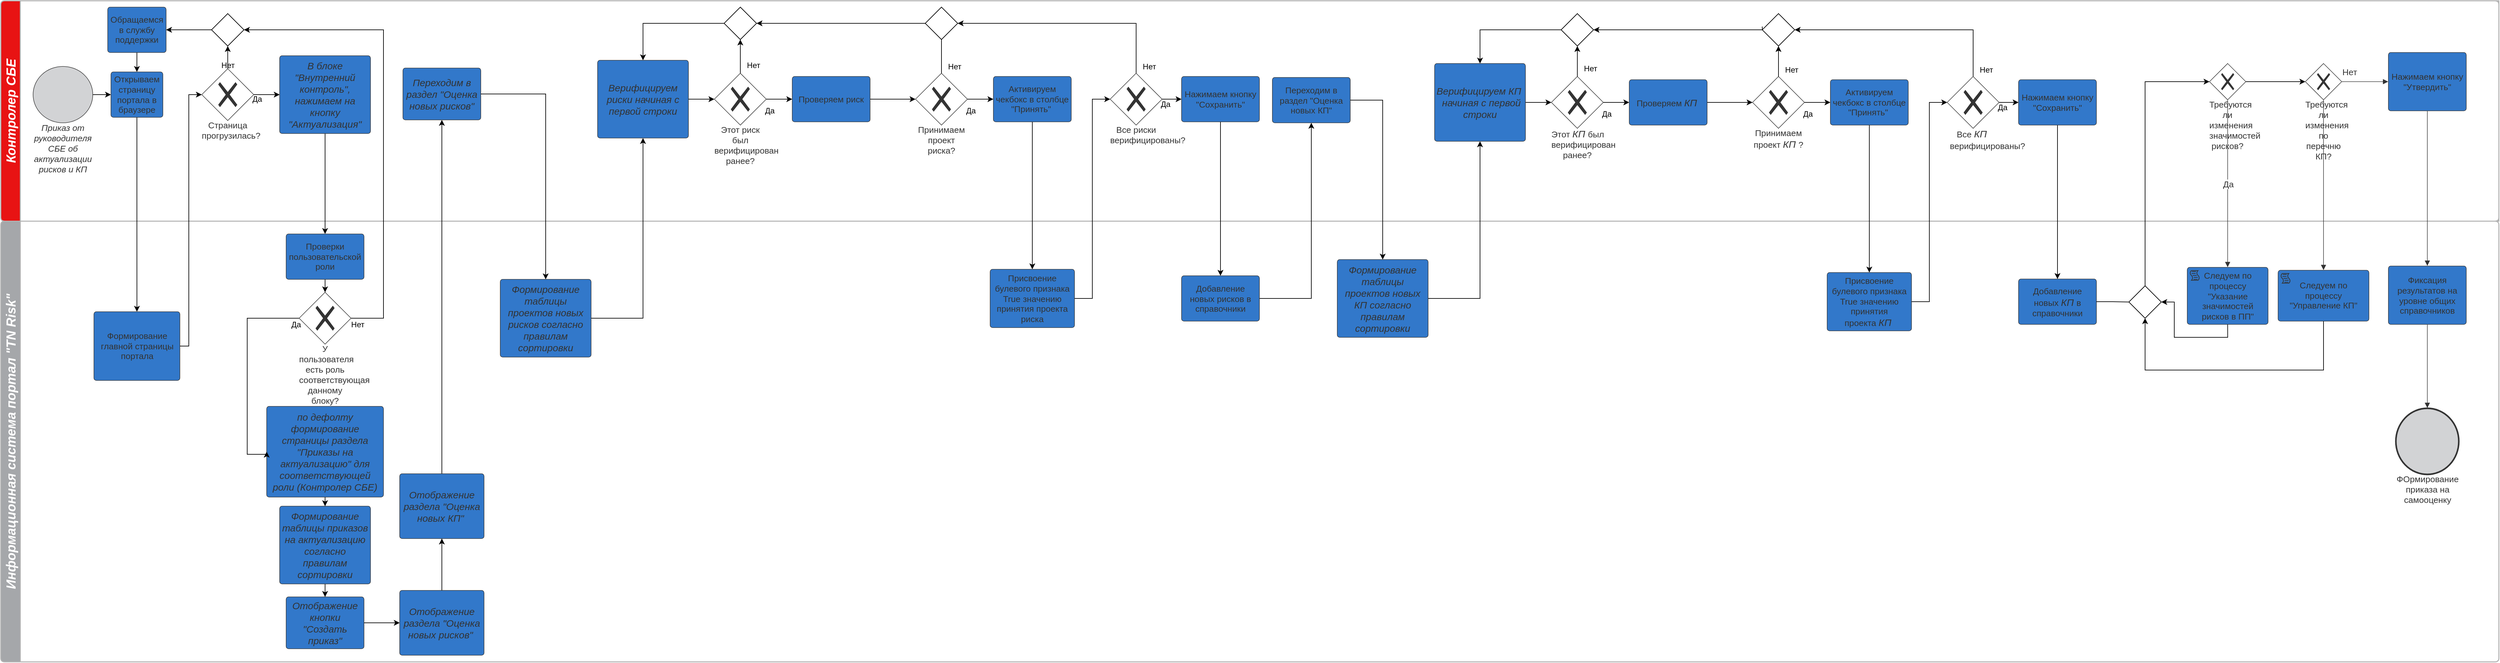 <mxfile version="17.4.6" type="github">
  <diagram name="Page-1" id="2a216829-ef6e-dabb-86c1-c78162f3ba2b">
    <mxGraphModel dx="1597" dy="848" grid="1" gridSize="10" guides="1" tooltips="1" connect="1" arrows="1" fold="1" page="1" pageScale="1" pageWidth="850" pageHeight="1100" background="none" math="0" shadow="0">
      <root>
        <mxCell id="0" />
        <mxCell id="1" parent="0" />
        <mxCell id="n-bltV9YuMnR6yL7ZxgR-3" value="Информационная система портал &quot;TN Risk&quot;" style="swimlane;startSize=30;html=1;whiteSpace=wrap;container=1;collapsible=0;childLayout=stackLayout;resizeParent=1;dropTarget=0;horizontalStack=0;spacing=0;strokeColor=#b2b2b2;strokeOpacity=100;fillOpacity=100;rounded=1;absoluteArcSize=1;arcSize=12;horizontal=0;fillColor=#a5a7aa;strokeWidth=1.5;fontSize=20;fontColor=#ffffff;fontStyle=3;" parent="1" vertex="1">
          <mxGeometry x="10" y="350" width="3850" height="680" isRotated="1" as="geometry" />
        </mxCell>
        <mxCell id="n-bltV9YuMnR6yL7ZxgR-5" value="Контролер СБЕ" style="swimlane;startSize=30;html=1;whiteSpace=wrap;container=1;collapsible=0;childLayout=stackLayout;resizeParent=1;dropTarget=0;horizontalStack=0;spacing=0;strokeColor=#b2b2b2;strokeOpacity=100;fillOpacity=100;rounded=1;absoluteArcSize=1;arcSize=12;horizontal=0;fillColor=#e81313;strokeWidth=1.5;fontSize=20;fontColor=#ffffff;fontStyle=3;" parent="1" vertex="1">
          <mxGeometry x="10" y="10" width="3850" height="340" isRotated="1" as="geometry" />
        </mxCell>
        <mxCell id="n-bltV9YuMnR6yL7ZxgR-6" value="" style="swimlane;html=1;whiteSpace=wrap;container=1;connectable=0;collapsible=0;fontStyle=0;startSize=30;dropTarget=0;rounded=0;horizontal=0;swimlaneLine=0;fillColor=none;spacing=0;strokeColor=#b2b2b2;strokeOpacity=100;fillOpacity=100;strokeWidth=1.5;fontSize=13;" parent="n-bltV9YuMnR6yL7ZxgR-5" vertex="1">
          <mxGeometry x="30" width="3820" height="340" as="geometry" />
        </mxCell>
        <mxCell id="n-bltV9YuMnR6yL7ZxgR-112" style="edgeStyle=orthogonalEdgeStyle;rounded=0;orthogonalLoop=1;jettySize=auto;html=1;exitX=1;exitY=0.5;exitDx=0;exitDy=0;entryX=0;entryY=0.5;entryDx=0;entryDy=0;startArrow=none;startFill=0;endArrow=classic;endFill=1;" parent="1" source="n-bltV9YuMnR6yL7ZxgR-11" target="n-bltV9YuMnR6yL7ZxgR-110" edge="1">
          <mxGeometry relative="1" as="geometry" />
        </mxCell>
        <mxCell id="n-bltV9YuMnR6yL7ZxgR-11" value="Приказ от руководителя СБЕ об актуализации рисков и КП" style="html=1;overflow=block;blockSpacing=1;whiteSpace=wrap;shape=mxgraph.bpmn.shape;verticalLabelPosition=bottom;verticalAlign=top;outline=standard;fontSize=13.3;fontColor=#333333;fontStyle=2;spacing=0;strokeColor=#333333;strokeOpacity=100;fillOpacity=100;rounded=1;absoluteArcSize=1;arcSize=7.5;fillColor=#d2d3d5;strokeWidth=0.8;" parent="1" vertex="1">
          <mxGeometry x="60" y="111.5" width="92" height="87" as="geometry" />
        </mxCell>
        <mxCell id="n-bltV9YuMnR6yL7ZxgR-113" style="edgeStyle=orthogonalEdgeStyle;rounded=0;orthogonalLoop=1;jettySize=auto;html=1;exitX=0.5;exitY=1;exitDx=0;exitDy=0;startArrow=none;startFill=0;endArrow=classic;endFill=1;" parent="1" source="n-bltV9YuMnR6yL7ZxgR-110" target="n-bltV9YuMnR6yL7ZxgR-111" edge="1">
          <mxGeometry relative="1" as="geometry" />
        </mxCell>
        <mxCell id="n-bltV9YuMnR6yL7ZxgR-110" value="Открываем страницу портала в браузере" style="html=1;overflow=block;blockSpacing=1;whiteSpace=wrap;fontSize=13.3;fontColor=#333333;align=center;spacing=3.8;strokeColor=#333333;strokeOpacity=100;fillOpacity=100;rounded=1;absoluteArcSize=1;arcSize=7.5;fillColor=#3278ca;strokeWidth=0.8;" parent="1" vertex="1">
          <mxGeometry x="180" y="120" width="80" height="70" as="geometry" />
        </mxCell>
        <mxCell id="n-bltV9YuMnR6yL7ZxgR-120" style="edgeStyle=orthogonalEdgeStyle;rounded=0;orthogonalLoop=1;jettySize=auto;html=1;exitX=1;exitY=0.5;exitDx=0;exitDy=0;entryX=0;entryY=0.5;entryDx=0;entryDy=0;startArrow=none;startFill=0;endArrow=classic;endFill=1;" parent="1" source="n-bltV9YuMnR6yL7ZxgR-111" target="n-bltV9YuMnR6yL7ZxgR-116" edge="1">
          <mxGeometry relative="1" as="geometry">
            <Array as="points">
              <mxPoint x="300" y="543" />
              <mxPoint x="300" y="155" />
            </Array>
          </mxGeometry>
        </mxCell>
        <mxCell id="n-bltV9YuMnR6yL7ZxgR-111" value="Формирование главной страницы портала" style="html=1;overflow=block;blockSpacing=1;whiteSpace=wrap;fontSize=13.3;fontColor=#333333;align=center;spacing=3.8;strokeColor=#333333;strokeOpacity=100;fillOpacity=100;rounded=1;absoluteArcSize=1;arcSize=7.5;fillColor=#3278ca;strokeWidth=0.8;" parent="1" vertex="1">
          <mxGeometry x="153.75" y="490" width="132.5" height="106" as="geometry" />
        </mxCell>
        <mxCell id="n-bltV9YuMnR6yL7ZxgR-140" style="edgeStyle=orthogonalEdgeStyle;rounded=0;orthogonalLoop=1;jettySize=auto;html=1;entryX=0.5;entryY=0;entryDx=0;entryDy=0;startArrow=none;startFill=0;endArrow=classic;endFill=1;" parent="1" source="n-bltV9YuMnR6yL7ZxgR-114" target="n-bltV9YuMnR6yL7ZxgR-134" edge="1">
          <mxGeometry relative="1" as="geometry" />
        </mxCell>
        <mxCell id="n-bltV9YuMnR6yL7ZxgR-114" value="&lt;span style=&quot;font-size: 15px ; font-style: italic&quot;&gt;В блоке &quot;Внутренний контроль&quot;, нажимаем на кнопку &quot;Актуализация&quot;&lt;/span&gt;" style="html=1;overflow=block;blockSpacing=1;whiteSpace=wrap;fontSize=13.3;fontColor=#333333;align=center;spacing=3.8;strokeColor=#333333;strokeOpacity=100;fillOpacity=100;rounded=1;absoluteArcSize=1;arcSize=7.5;fillColor=#3278ca;strokeWidth=0.8;" parent="1" vertex="1">
          <mxGeometry x="440" y="95" width="140" height="120" as="geometry" />
        </mxCell>
        <mxCell id="n-bltV9YuMnR6yL7ZxgR-127" style="edgeStyle=orthogonalEdgeStyle;rounded=0;orthogonalLoop=1;jettySize=auto;html=1;exitX=1;exitY=0.5;exitDx=0;exitDy=0;entryX=0;entryY=0.5;entryDx=0;entryDy=0;startArrow=none;startFill=0;endArrow=classic;endFill=1;" parent="1" source="n-bltV9YuMnR6yL7ZxgR-116" edge="1">
          <mxGeometry relative="1" as="geometry">
            <mxPoint x="440" y="155" as="targetPoint" />
          </mxGeometry>
        </mxCell>
        <mxCell id="n-bltV9YuMnR6yL7ZxgR-136" style="edgeStyle=orthogonalEdgeStyle;rounded=0;orthogonalLoop=1;jettySize=auto;html=1;entryX=0.5;entryY=1;entryDx=0;entryDy=0;entryPerimeter=0;startArrow=none;startFill=0;endArrow=classic;endFill=1;" parent="1" source="n-bltV9YuMnR6yL7ZxgR-116" target="n-bltV9YuMnR6yL7ZxgR-135" edge="1">
          <mxGeometry relative="1" as="geometry" />
        </mxCell>
        <mxCell id="n-bltV9YuMnR6yL7ZxgR-116" value="Страница прогрузилась?" style="html=1;overflow=block;blockSpacing=1;shape=mxgraph.bpmn.shape;perimeter=rhombusPerimeter;background=gateway;verticalLabelPosition=bottom;verticalAlign=top;outline=none;symbol=exclusiveGw;strokeColor=#333333;strokeOpacity=100;fillOpacity=100;rounded=1;absoluteArcSize=1;arcSize=12;fillColor=#ffffff;strokeWidth=0.8;whiteSpace=wrap;fontSize=13.3;fontColor=#333333;align=center;spacing=0;" parent="1" vertex="1">
          <mxGeometry x="320" y="115" width="80" height="80" as="geometry" />
        </mxCell>
        <mxCell id="n-bltV9YuMnR6yL7ZxgR-138" style="edgeStyle=orthogonalEdgeStyle;rounded=0;orthogonalLoop=1;jettySize=auto;html=1;entryX=0.5;entryY=0;entryDx=0;entryDy=0;startArrow=none;startFill=0;endArrow=classic;endFill=1;" parent="1" source="n-bltV9YuMnR6yL7ZxgR-121" target="n-bltV9YuMnR6yL7ZxgR-110" edge="1">
          <mxGeometry relative="1" as="geometry" />
        </mxCell>
        <mxCell id="n-bltV9YuMnR6yL7ZxgR-121" value="Обращаемся в службу поддержки" style="html=1;overflow=block;blockSpacing=1;whiteSpace=wrap;fontSize=13.3;fontColor=#333333;align=center;spacing=3.8;strokeColor=#333333;strokeOpacity=100;fillOpacity=100;rounded=1;absoluteArcSize=1;arcSize=7.5;fillColor=#3278ca;strokeWidth=0.8;" parent="1" vertex="1">
          <mxGeometry x="175" y="20" width="90" height="70" as="geometry" />
        </mxCell>
        <mxCell id="n-bltV9YuMnR6yL7ZxgR-125" value="Нет" style="text;html=1;resizable=0;autosize=1;align=center;verticalAlign=middle;points=[];fillColor=none;strokeColor=none;rounded=0;" parent="1" vertex="1">
          <mxGeometry x="340" y="100" width="40" height="20" as="geometry" />
        </mxCell>
        <mxCell id="n-bltV9YuMnR6yL7ZxgR-128" value="Да" style="text;html=1;resizable=0;autosize=1;align=center;verticalAlign=middle;points=[];fillColor=none;strokeColor=none;rounded=0;" parent="1" vertex="1">
          <mxGeometry x="390" y="152" width="30" height="20" as="geometry" />
        </mxCell>
        <mxCell id="n-bltV9YuMnR6yL7ZxgR-150" style="edgeStyle=orthogonalEdgeStyle;rounded=0;orthogonalLoop=1;jettySize=auto;html=1;startArrow=none;startFill=0;endArrow=classic;endFill=1;entryX=0.5;entryY=0;entryDx=0;entryDy=0;" parent="1" source="n-bltV9YuMnR6yL7ZxgR-131" target="n-bltV9YuMnR6yL7ZxgR-132" edge="1">
          <mxGeometry relative="1" as="geometry" />
        </mxCell>
        <mxCell id="n-bltV9YuMnR6yL7ZxgR-131" value="&lt;span style=&quot;font-size: 15px ; font-style: italic&quot;&gt;по дефолту формирование страницы раздела &quot;Приказы на актуализацию&quot; для соответствующей роли (Контролер СБЕ)&lt;/span&gt;" style="html=1;overflow=block;blockSpacing=1;whiteSpace=wrap;fontSize=13.3;fontColor=#333333;align=center;spacing=3.8;strokeColor=#333333;strokeOpacity=100;fillOpacity=100;rounded=1;absoluteArcSize=1;arcSize=7.5;fillColor=#3278ca;strokeWidth=0.8;" parent="1" vertex="1">
          <mxGeometry x="420" y="636" width="180" height="140" as="geometry" />
        </mxCell>
        <mxCell id="n-bltV9YuMnR6yL7ZxgR-152" style="edgeStyle=orthogonalEdgeStyle;rounded=0;orthogonalLoop=1;jettySize=auto;html=1;entryX=0.5;entryY=0;entryDx=0;entryDy=0;startArrow=none;startFill=0;endArrow=classic;endFill=1;" parent="1" source="n-bltV9YuMnR6yL7ZxgR-132" target="n-bltV9YuMnR6yL7ZxgR-151" edge="1">
          <mxGeometry relative="1" as="geometry" />
        </mxCell>
        <mxCell id="n-bltV9YuMnR6yL7ZxgR-132" value="&lt;span style=&quot;font-size: 15px ; font-style: italic&quot;&gt;Формирование таблицы приказов на актуализацию согласно правилам сортировки&lt;/span&gt;" style="html=1;overflow=block;blockSpacing=1;whiteSpace=wrap;fontSize=13.3;fontColor=#333333;align=center;spacing=3.8;strokeColor=#333333;strokeOpacity=100;fillOpacity=100;rounded=1;absoluteArcSize=1;arcSize=7.5;fillColor=#3278ca;strokeWidth=0.8;" parent="1" vertex="1">
          <mxGeometry x="440" y="790" width="140" height="120" as="geometry" />
        </mxCell>
        <mxCell id="n-bltV9YuMnR6yL7ZxgR-139" style="edgeStyle=orthogonalEdgeStyle;rounded=0;orthogonalLoop=1;jettySize=auto;html=1;exitX=0;exitY=0.5;exitDx=0;exitDy=0;entryX=0;entryY=0.5;entryDx=0;entryDy=0;startArrow=none;startFill=0;endArrow=classic;endFill=1;" parent="1" source="n-bltV9YuMnR6yL7ZxgR-133" target="n-bltV9YuMnR6yL7ZxgR-131" edge="1">
          <mxGeometry relative="1" as="geometry">
            <Array as="points">
              <mxPoint x="390" y="500" />
              <mxPoint x="390" y="710" />
            </Array>
          </mxGeometry>
        </mxCell>
        <mxCell id="n-bltV9YuMnR6yL7ZxgR-145" style="edgeStyle=orthogonalEdgeStyle;rounded=0;orthogonalLoop=1;jettySize=auto;html=1;entryX=1;entryY=0.5;entryDx=0;entryDy=0;entryPerimeter=0;startArrow=none;startFill=0;endArrow=classic;endFill=1;" parent="1" source="n-bltV9YuMnR6yL7ZxgR-133" target="n-bltV9YuMnR6yL7ZxgR-135" edge="1">
          <mxGeometry relative="1" as="geometry">
            <Array as="points">
              <mxPoint x="600" y="500" />
              <mxPoint x="600" y="55" />
            </Array>
          </mxGeometry>
        </mxCell>
        <mxCell id="n-bltV9YuMnR6yL7ZxgR-133" value="У пользователя есть роль соответствующая данному блоку?" style="html=1;overflow=block;blockSpacing=1;shape=mxgraph.bpmn.shape;perimeter=rhombusPerimeter;background=gateway;verticalLabelPosition=bottom;verticalAlign=top;outline=none;symbol=exclusiveGw;strokeColor=#333333;strokeOpacity=100;fillOpacity=100;rounded=1;absoluteArcSize=1;arcSize=12;fillColor=#ffffff;strokeWidth=0.8;whiteSpace=wrap;fontSize=13.3;fontColor=#333333;align=center;spacing=0;" parent="1" vertex="1">
          <mxGeometry x="470" y="460" width="80" height="80" as="geometry" />
        </mxCell>
        <mxCell id="n-bltV9YuMnR6yL7ZxgR-149" style="edgeStyle=orthogonalEdgeStyle;rounded=0;orthogonalLoop=1;jettySize=auto;html=1;startArrow=none;startFill=0;endArrow=classic;endFill=1;" parent="1" source="n-bltV9YuMnR6yL7ZxgR-134" target="n-bltV9YuMnR6yL7ZxgR-133" edge="1">
          <mxGeometry relative="1" as="geometry" />
        </mxCell>
        <mxCell id="n-bltV9YuMnR6yL7ZxgR-134" value="Проверки пользовательской роли" style="html=1;overflow=block;blockSpacing=1;whiteSpace=wrap;fontSize=13.3;fontColor=#333333;align=center;spacing=3.8;strokeColor=#333333;strokeOpacity=100;fillOpacity=100;rounded=1;absoluteArcSize=1;arcSize=7.5;fillColor=#3278ca;strokeWidth=0.8;" parent="1" vertex="1">
          <mxGeometry x="450" y="370" width="120" height="70" as="geometry" />
        </mxCell>
        <mxCell id="n-bltV9YuMnR6yL7ZxgR-137" style="edgeStyle=orthogonalEdgeStyle;rounded=0;orthogonalLoop=1;jettySize=auto;html=1;startArrow=none;startFill=0;endArrow=classic;endFill=1;" parent="1" source="n-bltV9YuMnR6yL7ZxgR-135" target="n-bltV9YuMnR6yL7ZxgR-121" edge="1">
          <mxGeometry relative="1" as="geometry" />
        </mxCell>
        <mxCell id="n-bltV9YuMnR6yL7ZxgR-135" value="" style="points=[[0.25,0.25,0],[0.5,0,0],[0.75,0.25,0],[1,0.5,0],[0.75,0.75,0],[0.5,1,0],[0.25,0.75,0],[0,0.5,0]];shape=mxgraph.bpmn.gateway2;html=1;verticalLabelPosition=bottom;labelBackgroundColor=#ffffff;verticalAlign=top;align=center;perimeter=rhombusPerimeter;outlineConnect=0;outline=none;symbol=none;" parent="1" vertex="1">
          <mxGeometry x="335" y="30" width="50" height="50" as="geometry" />
        </mxCell>
        <mxCell id="n-bltV9YuMnR6yL7ZxgR-146" value="Нет" style="text;html=1;resizable=0;autosize=1;align=center;verticalAlign=middle;points=[];fillColor=none;strokeColor=none;rounded=0;" parent="1" vertex="1">
          <mxGeometry x="540" y="500" width="40" height="20" as="geometry" />
        </mxCell>
        <mxCell id="n-bltV9YuMnR6yL7ZxgR-147" value="Да" style="text;html=1;resizable=0;autosize=1;align=center;verticalAlign=middle;points=[];fillColor=none;strokeColor=none;rounded=0;" parent="1" vertex="1">
          <mxGeometry x="450" y="500" width="30" height="20" as="geometry" />
        </mxCell>
        <mxCell id="d_JNeHHMC8i2ju2meBSZ-38" value="" style="edgeStyle=orthogonalEdgeStyle;rounded=0;orthogonalLoop=1;jettySize=auto;html=1;exitX=0.5;exitY=0;exitDx=0;exitDy=0;" edge="1" parent="1" source="d_JNeHHMC8i2ju2meBSZ-41" target="d_JNeHHMC8i2ju2meBSZ-37">
          <mxGeometry relative="1" as="geometry">
            <mxPoint x="690" y="920" as="sourcePoint" />
          </mxGeometry>
        </mxCell>
        <mxCell id="d_JNeHHMC8i2ju2meBSZ-42" value="" style="edgeStyle=orthogonalEdgeStyle;rounded=0;orthogonalLoop=1;jettySize=auto;html=1;" edge="1" parent="1" source="n-bltV9YuMnR6yL7ZxgR-151" target="d_JNeHHMC8i2ju2meBSZ-41">
          <mxGeometry relative="1" as="geometry" />
        </mxCell>
        <mxCell id="n-bltV9YuMnR6yL7ZxgR-151" value="&lt;span style=&quot;font-size: 15px ; font-style: italic&quot;&gt;Отображение кнопки &quot;Создать приказ&quot;&lt;/span&gt;" style="html=1;overflow=block;blockSpacing=1;whiteSpace=wrap;fontSize=13.3;fontColor=#333333;align=center;spacing=3.8;strokeColor=#333333;strokeOpacity=100;fillOpacity=100;rounded=1;absoluteArcSize=1;arcSize=7.5;fillColor=#3278ca;strokeWidth=0.8;" parent="1" vertex="1">
          <mxGeometry x="450" y="930" width="120" height="80" as="geometry" />
        </mxCell>
        <mxCell id="d_JNeHHMC8i2ju2meBSZ-4" value="ФОрмирование приказа на самооценку" style="html=1;overflow=block;blockSpacing=1;whiteSpace=wrap;shape=mxgraph.bpmn.shape;verticalLabelPosition=bottom;verticalAlign=top;outline=end;fontSize=13.3;fontColor=#333333;align=center;spacing=0;strokeColor=#333333;strokeOpacity=100;fillOpacity=100;rounded=1;absoluteArcSize=1;arcSize=7.5;fillColor=#d2d3d5;strokeWidth=0.8;" vertex="1" parent="1">
          <mxGeometry x="3701.5" y="639" width="97" height="102" as="geometry" />
        </mxCell>
        <UserObject label="" lucidchartObjectId="VpN-ry1f92Y4" id="d_JNeHHMC8i2ju2meBSZ-5">
          <mxCell style="html=1;jettySize=18;whiteSpace=wrap;fontSize=13;strokeColor=#333333;strokeOpacity=100;strokeWidth=0.8;rounded=1;arcSize=24;edgeStyle=orthogonalEdgeStyle;startArrow=none;endArrow=block;endFill=1;exitX=0.5;exitY=1.004;exitPerimeter=0;entryX=0.5;entryY=-0.005;entryPerimeter=0;" edge="1" parent="1" source="d_JNeHHMC8i2ju2meBSZ-6" target="d_JNeHHMC8i2ju2meBSZ-4">
            <mxGeometry width="100" height="100" relative="1" as="geometry">
              <Array as="points" />
            </mxGeometry>
          </mxCell>
        </UserObject>
        <mxCell id="d_JNeHHMC8i2ju2meBSZ-6" value="Фиксация результатов на уровне общих справочников" style="html=1;overflow=block;blockSpacing=1;whiteSpace=wrap;fontSize=13.3;fontColor=#333333;align=center;spacing=3.8;strokeColor=#333333;strokeOpacity=100;fillOpacity=100;rounded=1;absoluteArcSize=1;arcSize=7.5;fillColor=#3278ca;strokeWidth=0.8;" vertex="1" parent="1">
          <mxGeometry x="3690" y="419.5" width="120" height="90" as="geometry" />
        </mxCell>
        <mxCell id="d_JNeHHMC8i2ju2meBSZ-129" style="edgeStyle=orthogonalEdgeStyle;rounded=0;orthogonalLoop=1;jettySize=auto;html=1;entryX=0;entryY=0.5;entryDx=0;entryDy=0;endArrow=classic;endFill=1;" edge="1" parent="1" source="d_JNeHHMC8i2ju2meBSZ-10" target="d_JNeHHMC8i2ju2meBSZ-19">
          <mxGeometry relative="1" as="geometry" />
        </mxCell>
        <mxCell id="d_JNeHHMC8i2ju2meBSZ-10" value="Требуются ли изменения значимостей рисков?" style="html=1;overflow=block;blockSpacing=1;shape=mxgraph.bpmn.shape;perimeter=rhombusPerimeter;background=gateway;verticalLabelPosition=bottom;verticalAlign=top;outline=none;symbol=exclusiveGw;strokeColor=#333333;strokeOpacity=100;fillOpacity=100;rounded=1;absoluteArcSize=1;arcSize=12;fillColor=#ffffff;strokeWidth=0.8;whiteSpace=wrap;fontSize=13.3;fontColor=#333333;align=center;spacing=0;" vertex="1" parent="1">
          <mxGeometry x="3414.25" y="107" width="56" height="56" as="geometry" />
        </mxCell>
        <mxCell id="d_JNeHHMC8i2ju2meBSZ-19" value="Требуются ли изменения по перечню КП?" style="html=1;overflow=block;blockSpacing=1;shape=mxgraph.bpmn.shape;perimeter=rhombusPerimeter;background=gateway;verticalLabelPosition=bottom;verticalAlign=top;outline=none;symbol=exclusiveGw;strokeColor=#333333;strokeOpacity=100;fillOpacity=100;rounded=1;absoluteArcSize=1;arcSize=12;fillColor=#ffffff;strokeWidth=0.8;whiteSpace=wrap;fontSize=13.3;fontColor=#333333;align=center;spacing=0;" vertex="1" parent="1">
          <mxGeometry x="3562" y="107" width="56" height="56" as="geometry" />
        </mxCell>
        <UserObject label="" lucidchartObjectId="RUQ-fNgdq4fs" id="d_JNeHHMC8i2ju2meBSZ-21">
          <mxCell style="html=1;jettySize=18;whiteSpace=wrap;fontSize=13;strokeColor=#333333;strokeOpacity=100;strokeWidth=0.8;rounded=1;arcSize=24;edgeStyle=orthogonalEdgeStyle;startArrow=none;endArrow=block;endFill=1;exitX=1.009;exitY=0.5;exitPerimeter=0;entryX=-0.003;entryY=0.5;entryPerimeter=0;" edge="1" parent="1" source="d_JNeHHMC8i2ju2meBSZ-19" target="d_JNeHHMC8i2ju2meBSZ-30">
            <mxGeometry width="100" height="100" relative="1" as="geometry">
              <Array as="points" />
            </mxGeometry>
          </mxCell>
        </UserObject>
        <mxCell id="d_JNeHHMC8i2ju2meBSZ-22" value="Нет" style="text;html=1;resizable=0;labelBackgroundColor=default;align=center;verticalAlign=middle;fontColor=#333333;fontSize=13.3;" vertex="1" parent="d_JNeHHMC8i2ju2meBSZ-21">
          <mxGeometry x="-0.829" relative="1" as="geometry">
            <mxPoint x="5" y="-15" as="offset" />
          </mxGeometry>
        </mxCell>
        <mxCell id="d_JNeHHMC8i2ju2meBSZ-127" style="edgeStyle=orthogonalEdgeStyle;rounded=0;orthogonalLoop=1;jettySize=auto;html=1;entryX=1;entryY=0.5;entryDx=0;entryDy=0;entryPerimeter=0;endArrow=classic;endFill=1;exitX=0.5;exitY=1;exitDx=0;exitDy=0;" edge="1" parent="1" source="d_JNeHHMC8i2ju2meBSZ-23" target="d_JNeHHMC8i2ju2meBSZ-125">
          <mxGeometry relative="1" as="geometry" />
        </mxCell>
        <mxCell id="d_JNeHHMC8i2ju2meBSZ-23" value="Следуем по процессу &quot;Указание значимостей рисков в ПП&quot;" style="html=1;overflow=block;blockSpacing=1;whiteSpace=wrap;fontSize=13.3;fontColor=#333333;align=center;spacing=3.8;strokeColor=#333333;strokeOpacity=100;fillOpacity=100;rounded=1;absoluteArcSize=1;arcSize=7.5;fillColor=#3278ca;strokeWidth=0.8;" vertex="1" parent="1">
          <mxGeometry x="3380" y="421.5" width="124.5" height="88" as="geometry" />
        </mxCell>
        <mxCell id="d_JNeHHMC8i2ju2meBSZ-24" value="" style="shape=mxgraph.bpmn.script_task;fillColor=#3278ca;strokeColor=#333333;part=1;" vertex="1" parent="d_JNeHHMC8i2ju2meBSZ-23">
          <mxGeometry width="15" height="15" relative="1" as="geometry">
            <mxPoint x="4" y="5" as="offset" />
          </mxGeometry>
        </mxCell>
        <UserObject label="" lucidchartObjectId="EWQ-QTR1tk2T" id="d_JNeHHMC8i2ju2meBSZ-25">
          <mxCell style="html=1;jettySize=18;whiteSpace=wrap;fontSize=13;strokeColor=#333333;strokeOpacity=100;strokeWidth=0.8;rounded=1;arcSize=24;edgeStyle=orthogonalEdgeStyle;startArrow=none;endArrow=block;endFill=1;exitX=0.5;exitY=1.009;exitPerimeter=0;entryX=0.5;entryY=-0.003;entryPerimeter=0;" edge="1" parent="1" source="d_JNeHHMC8i2ju2meBSZ-10" target="d_JNeHHMC8i2ju2meBSZ-23">
            <mxGeometry width="100" height="100" relative="1" as="geometry">
              <Array as="points" />
            </mxGeometry>
          </mxCell>
        </UserObject>
        <mxCell id="d_JNeHHMC8i2ju2meBSZ-26" value="Да" style="text;html=1;resizable=0;labelBackgroundColor=default;align=center;verticalAlign=middle;fontColor=#333333;fontSize=13.3;" vertex="1" parent="d_JNeHHMC8i2ju2meBSZ-25">
          <mxGeometry relative="1" as="geometry" />
        </mxCell>
        <mxCell id="d_JNeHHMC8i2ju2meBSZ-128" style="edgeStyle=orthogonalEdgeStyle;rounded=0;orthogonalLoop=1;jettySize=auto;html=1;entryX=0.5;entryY=1;entryDx=0;entryDy=0;entryPerimeter=0;endArrow=classic;endFill=1;" edge="1" parent="1" source="d_JNeHHMC8i2ju2meBSZ-27" target="d_JNeHHMC8i2ju2meBSZ-125">
          <mxGeometry relative="1" as="geometry">
            <Array as="points">
              <mxPoint x="3590" y="580" />
              <mxPoint x="3315" y="580" />
            </Array>
          </mxGeometry>
        </mxCell>
        <mxCell id="d_JNeHHMC8i2ju2meBSZ-27" value="Следуем по процессу &quot;Управление КП&quot;" style="html=1;overflow=block;blockSpacing=1;whiteSpace=wrap;fontSize=13.3;fontColor=#333333;align=center;spacing=3.8;strokeColor=#333333;strokeOpacity=100;fillOpacity=100;rounded=1;absoluteArcSize=1;arcSize=7.5;fillColor=#3278ca;strokeWidth=0.8;" vertex="1" parent="1">
          <mxGeometry x="3520" y="426" width="140" height="78.5" as="geometry" />
        </mxCell>
        <mxCell id="d_JNeHHMC8i2ju2meBSZ-28" value="" style="shape=mxgraph.bpmn.script_task;fillColor=#3278ca;strokeColor=#333333;part=1;" vertex="1" parent="d_JNeHHMC8i2ju2meBSZ-27">
          <mxGeometry width="15" height="15" relative="1" as="geometry">
            <mxPoint x="4" y="5" as="offset" />
          </mxGeometry>
        </mxCell>
        <UserObject label="" lucidchartObjectId="_YQ-yQc2IjiQ" id="d_JNeHHMC8i2ju2meBSZ-29">
          <mxCell style="html=1;jettySize=18;whiteSpace=wrap;fontSize=13;strokeColor=#333333;strokeOpacity=100;strokeWidth=0.8;rounded=1;arcSize=24;edgeStyle=orthogonalEdgeStyle;startArrow=none;endArrow=block;endFill=1;exitX=0.5;exitY=1.009;exitPerimeter=0;entryX=0.5;entryY=-0.003;entryPerimeter=0;" edge="1" parent="1" source="d_JNeHHMC8i2ju2meBSZ-19" target="d_JNeHHMC8i2ju2meBSZ-27">
            <mxGeometry width="100" height="100" relative="1" as="geometry">
              <Array as="points" />
            </mxGeometry>
          </mxCell>
        </UserObject>
        <mxCell id="d_JNeHHMC8i2ju2meBSZ-30" value="Нажимаем кнопку &quot;Утвердить&quot;" style="html=1;overflow=block;blockSpacing=1;whiteSpace=wrap;fontSize=13.3;fontColor=#333333;align=center;spacing=3.8;strokeColor=#333333;strokeOpacity=100;fillOpacity=100;rounded=1;absoluteArcSize=1;arcSize=7.5;fillColor=#3278ca;strokeWidth=0.8;" vertex="1" parent="1">
          <mxGeometry x="3690" y="90" width="120" height="90" as="geometry" />
        </mxCell>
        <UserObject label="" lucidchartObjectId="w1Q-K-Rl7Z_y" id="d_JNeHHMC8i2ju2meBSZ-31">
          <mxCell style="html=1;jettySize=18;whiteSpace=wrap;fontSize=13;strokeColor=#333333;strokeOpacity=100;strokeWidth=0.8;rounded=1;arcSize=24;edgeStyle=orthogonalEdgeStyle;startArrow=none;endArrow=block;endFill=1;exitX=0.5;exitY=1.004;exitPerimeter=0;entryX=0.5;entryY=-0.004;entryPerimeter=0;" edge="1" parent="1" source="d_JNeHHMC8i2ju2meBSZ-30" target="d_JNeHHMC8i2ju2meBSZ-6">
            <mxGeometry width="100" height="100" relative="1" as="geometry">
              <Array as="points" />
            </mxGeometry>
          </mxCell>
        </UserObject>
        <mxCell id="d_JNeHHMC8i2ju2meBSZ-40" value="" style="edgeStyle=orthogonalEdgeStyle;rounded=0;orthogonalLoop=1;jettySize=auto;html=1;entryX=0.5;entryY=0;entryDx=0;entryDy=0;" edge="1" parent="1" source="d_JNeHHMC8i2ju2meBSZ-37" target="d_JNeHHMC8i2ju2meBSZ-47">
          <mxGeometry relative="1" as="geometry">
            <mxPoint x="790" y="155" as="targetPoint" />
          </mxGeometry>
        </mxCell>
        <mxCell id="d_JNeHHMC8i2ju2meBSZ-37" value="&lt;span style=&quot;font-size: 15px ; font-style: italic&quot;&gt;Переходим в раздел &quot;Оценка новых рисков&quot;&lt;/span&gt;" style="html=1;overflow=block;blockSpacing=1;whiteSpace=wrap;fontSize=13.3;fontColor=#333333;align=center;spacing=3.8;strokeColor=#333333;strokeOpacity=100;fillOpacity=100;rounded=1;absoluteArcSize=1;arcSize=7.5;fillColor=#3278ca;strokeWidth=0.8;" vertex="1" parent="1">
          <mxGeometry x="630" y="114" width="120" height="80" as="geometry" />
        </mxCell>
        <mxCell id="d_JNeHHMC8i2ju2meBSZ-46" value="" style="edgeStyle=orthogonalEdgeStyle;rounded=0;orthogonalLoop=1;jettySize=auto;html=1;" edge="1" parent="1" source="d_JNeHHMC8i2ju2meBSZ-41" target="d_JNeHHMC8i2ju2meBSZ-45">
          <mxGeometry relative="1" as="geometry" />
        </mxCell>
        <mxCell id="d_JNeHHMC8i2ju2meBSZ-41" value="&lt;span style=&quot;font-size: 15px ; font-style: italic&quot;&gt;Отображение раздела &quot;Оценка новых рисков&quot;&amp;nbsp;&lt;/span&gt;" style="html=1;overflow=block;blockSpacing=1;whiteSpace=wrap;fontSize=13.3;fontColor=#333333;align=center;spacing=3.8;strokeColor=#333333;strokeOpacity=100;fillOpacity=100;rounded=1;absoluteArcSize=1;arcSize=7.5;fillColor=#3278ca;strokeWidth=0.8;" vertex="1" parent="1">
          <mxGeometry x="625" y="920" width="130" height="100" as="geometry" />
        </mxCell>
        <mxCell id="d_JNeHHMC8i2ju2meBSZ-45" value="&lt;span style=&quot;font-size: 15px ; font-style: italic&quot;&gt;Отображение раздела &quot;Оценка новых КП&quot;&amp;nbsp;&lt;/span&gt;" style="html=1;overflow=block;blockSpacing=1;whiteSpace=wrap;fontSize=13.3;fontColor=#333333;align=center;spacing=3.8;strokeColor=#333333;strokeOpacity=100;fillOpacity=100;rounded=1;absoluteArcSize=1;arcSize=7.5;fillColor=#3278ca;strokeWidth=0.8;" vertex="1" parent="1">
          <mxGeometry x="625" y="740" width="130" height="100" as="geometry" />
        </mxCell>
        <mxCell id="d_JNeHHMC8i2ju2meBSZ-49" value="" style="edgeStyle=orthogonalEdgeStyle;rounded=0;orthogonalLoop=1;jettySize=auto;html=1;" edge="1" parent="1" source="d_JNeHHMC8i2ju2meBSZ-47" target="d_JNeHHMC8i2ju2meBSZ-48">
          <mxGeometry relative="1" as="geometry" />
        </mxCell>
        <mxCell id="d_JNeHHMC8i2ju2meBSZ-47" value="&lt;span style=&quot;font-size: 15px ; font-style: italic&quot;&gt;Формирование таблицы проектов новых рисков согласно правилам сортировки&lt;/span&gt;" style="html=1;overflow=block;blockSpacing=1;whiteSpace=wrap;fontSize=13.3;fontColor=#333333;align=center;spacing=3.8;strokeColor=#333333;strokeOpacity=100;fillOpacity=100;rounded=1;absoluteArcSize=1;arcSize=7.5;fillColor=#3278ca;strokeWidth=0.8;" vertex="1" parent="1">
          <mxGeometry x="780" y="440" width="140" height="120" as="geometry" />
        </mxCell>
        <mxCell id="d_JNeHHMC8i2ju2meBSZ-53" value="" style="edgeStyle=orthogonalEdgeStyle;rounded=0;orthogonalLoop=1;jettySize=auto;html=1;entryX=0;entryY=0.5;entryDx=0;entryDy=0;" edge="1" parent="1" source="d_JNeHHMC8i2ju2meBSZ-48" target="d_JNeHHMC8i2ju2meBSZ-54">
          <mxGeometry relative="1" as="geometry">
            <mxPoint x="1180" y="162" as="targetPoint" />
          </mxGeometry>
        </mxCell>
        <mxCell id="d_JNeHHMC8i2ju2meBSZ-48" value="&lt;span style=&quot;font-size: 15px ; font-style: italic&quot;&gt;Верифицируем риски начиная с первой строки&lt;/span&gt;" style="html=1;overflow=block;blockSpacing=1;whiteSpace=wrap;fontSize=13.3;fontColor=#333333;align=center;spacing=3.8;strokeColor=#333333;strokeOpacity=100;fillOpacity=100;rounded=1;absoluteArcSize=1;arcSize=7.5;fillColor=#3278ca;strokeWidth=0.8;" vertex="1" parent="1">
          <mxGeometry x="930" y="102" width="140" height="120" as="geometry" />
        </mxCell>
        <mxCell id="d_JNeHHMC8i2ju2meBSZ-57" style="edgeStyle=orthogonalEdgeStyle;rounded=0;orthogonalLoop=1;jettySize=auto;html=1;entryX=0.5;entryY=0;entryDx=0;entryDy=0;startArrow=none;exitX=0;exitY=0.5;exitDx=0;exitDy=0;exitPerimeter=0;" edge="1" parent="1" source="d_JNeHHMC8i2ju2meBSZ-70" target="d_JNeHHMC8i2ju2meBSZ-48">
          <mxGeometry relative="1" as="geometry">
            <Array as="points">
              <mxPoint x="1000" y="45" />
            </Array>
          </mxGeometry>
        </mxCell>
        <mxCell id="d_JNeHHMC8i2ju2meBSZ-62" style="edgeStyle=orthogonalEdgeStyle;rounded=0;orthogonalLoop=1;jettySize=auto;html=1;entryX=0;entryY=0.5;entryDx=0;entryDy=0;" edge="1" parent="1" source="d_JNeHHMC8i2ju2meBSZ-54" target="d_JNeHHMC8i2ju2meBSZ-61">
          <mxGeometry relative="1" as="geometry" />
        </mxCell>
        <mxCell id="d_JNeHHMC8i2ju2meBSZ-54" value="Этот риск был верифицирован ранее?" style="html=1;overflow=block;blockSpacing=1;shape=mxgraph.bpmn.shape;perimeter=rhombusPerimeter;background=gateway;verticalLabelPosition=bottom;verticalAlign=top;outline=none;symbol=exclusiveGw;strokeColor=#333333;strokeOpacity=100;fillOpacity=100;rounded=1;absoluteArcSize=1;arcSize=12;fillColor=#ffffff;strokeWidth=0.8;whiteSpace=wrap;fontSize=13.3;fontColor=#333333;align=center;spacing=0;" vertex="1" parent="1">
          <mxGeometry x="1110" y="122" width="80" height="80" as="geometry" />
        </mxCell>
        <mxCell id="d_JNeHHMC8i2ju2meBSZ-77" style="edgeStyle=orthogonalEdgeStyle;rounded=0;orthogonalLoop=1;jettySize=auto;html=1;entryX=0.5;entryY=0;entryDx=0;entryDy=0;endArrow=classic;endFill=1;" edge="1" parent="1" source="d_JNeHHMC8i2ju2meBSZ-55" target="d_JNeHHMC8i2ju2meBSZ-80">
          <mxGeometry relative="1" as="geometry" />
        </mxCell>
        <mxCell id="d_JNeHHMC8i2ju2meBSZ-55" value="Активируем чекбокс в столбце &quot;Принять&quot;&amp;nbsp;" style="html=1;overflow=block;blockSpacing=1;whiteSpace=wrap;fontSize=13.3;fontColor=#333333;align=center;spacing=3.8;strokeColor=#333333;strokeOpacity=100;fillOpacity=100;rounded=1;absoluteArcSize=1;arcSize=7.5;fillColor=#3278ca;strokeWidth=0.8;" vertex="1" parent="1">
          <mxGeometry x="1540" y="127" width="120" height="70" as="geometry" />
        </mxCell>
        <mxCell id="d_JNeHHMC8i2ju2meBSZ-58" value="Нет" style="text;html=1;resizable=0;autosize=1;align=center;verticalAlign=middle;points=[];fillColor=none;strokeColor=none;rounded=0;" vertex="1" parent="1">
          <mxGeometry x="1150" y="100" width="40" height="20" as="geometry" />
        </mxCell>
        <mxCell id="d_JNeHHMC8i2ju2meBSZ-65" style="edgeStyle=orthogonalEdgeStyle;rounded=0;orthogonalLoop=1;jettySize=auto;html=1;entryX=0;entryY=0.5;entryDx=0;entryDy=0;" edge="1" parent="1" source="d_JNeHHMC8i2ju2meBSZ-59" target="d_JNeHHMC8i2ju2meBSZ-55">
          <mxGeometry relative="1" as="geometry" />
        </mxCell>
        <mxCell id="d_JNeHHMC8i2ju2meBSZ-68" value="" style="edgeStyle=orthogonalEdgeStyle;rounded=0;orthogonalLoop=1;jettySize=auto;html=1;entryX=1;entryY=0.5;entryDx=0;entryDy=0;entryPerimeter=0;startArrow=none;" edge="1" parent="1" source="d_JNeHHMC8i2ju2meBSZ-74" target="d_JNeHHMC8i2ju2meBSZ-70">
          <mxGeometry relative="1" as="geometry">
            <mxPoint x="1460" y="42" as="targetPoint" />
            <Array as="points" />
          </mxGeometry>
        </mxCell>
        <mxCell id="d_JNeHHMC8i2ju2meBSZ-59" value="Принимаем проект риска?" style="html=1;overflow=block;blockSpacing=1;shape=mxgraph.bpmn.shape;perimeter=rhombusPerimeter;background=gateway;verticalLabelPosition=bottom;verticalAlign=top;outline=none;symbol=exclusiveGw;strokeColor=#333333;strokeOpacity=100;fillOpacity=100;rounded=1;absoluteArcSize=1;arcSize=12;fillColor=#ffffff;strokeWidth=0.8;whiteSpace=wrap;fontSize=13.3;fontColor=#333333;align=center;spacing=0;" vertex="1" parent="1">
          <mxGeometry x="1420" y="122" width="80" height="80" as="geometry" />
        </mxCell>
        <mxCell id="d_JNeHHMC8i2ju2meBSZ-64" style="edgeStyle=orthogonalEdgeStyle;rounded=0;orthogonalLoop=1;jettySize=auto;html=1;entryX=0;entryY=0.5;entryDx=0;entryDy=0;" edge="1" parent="1" source="d_JNeHHMC8i2ju2meBSZ-61" target="d_JNeHHMC8i2ju2meBSZ-59">
          <mxGeometry relative="1" as="geometry" />
        </mxCell>
        <mxCell id="d_JNeHHMC8i2ju2meBSZ-61" value="Проверяем риск" style="html=1;overflow=block;blockSpacing=1;whiteSpace=wrap;fontSize=13.3;fontColor=#333333;align=center;spacing=3.8;strokeColor=#333333;strokeOpacity=100;fillOpacity=100;rounded=1;absoluteArcSize=1;arcSize=7.5;fillColor=#3278ca;strokeWidth=0.8;" vertex="1" parent="1">
          <mxGeometry x="1230" y="127" width="120" height="70" as="geometry" />
        </mxCell>
        <mxCell id="d_JNeHHMC8i2ju2meBSZ-63" value="Да" style="text;html=1;resizable=0;autosize=1;align=center;verticalAlign=middle;points=[];fillColor=none;strokeColor=none;rounded=0;" vertex="1" parent="1">
          <mxGeometry x="1180" y="170" width="30" height="20" as="geometry" />
        </mxCell>
        <mxCell id="d_JNeHHMC8i2ju2meBSZ-66" value="Да" style="text;html=1;resizable=0;autosize=1;align=center;verticalAlign=middle;points=[];fillColor=none;strokeColor=none;rounded=0;" vertex="1" parent="1">
          <mxGeometry x="1490" y="170" width="30" height="20" as="geometry" />
        </mxCell>
        <mxCell id="d_JNeHHMC8i2ju2meBSZ-70" value="" style="points=[[0.25,0.25,0],[0.5,0,0],[0.75,0.25,0],[1,0.5,0],[0.75,0.75,0],[0.5,1,0],[0.25,0.75,0],[0,0.5,0]];shape=mxgraph.bpmn.gateway2;html=1;verticalLabelPosition=bottom;labelBackgroundColor=#ffffff;verticalAlign=top;align=center;perimeter=rhombusPerimeter;outlineConnect=0;outline=none;symbol=none;" vertex="1" parent="1">
          <mxGeometry x="1125" y="20" width="50" height="50" as="geometry" />
        </mxCell>
        <mxCell id="d_JNeHHMC8i2ju2meBSZ-71" value="" style="edgeStyle=orthogonalEdgeStyle;rounded=0;orthogonalLoop=1;jettySize=auto;html=1;endArrow=classic;entryX=0.5;entryY=1;entryDx=0;entryDy=0;entryPerimeter=0;exitX=0.5;exitY=0;exitDx=0;exitDy=0;endFill=1;" edge="1" parent="1" source="d_JNeHHMC8i2ju2meBSZ-54" target="d_JNeHHMC8i2ju2meBSZ-70">
          <mxGeometry relative="1" as="geometry">
            <mxPoint x="1150" y="122" as="sourcePoint" />
            <mxPoint x="1140" y="70" as="targetPoint" />
            <Array as="points">
              <mxPoint x="1150" y="100" />
              <mxPoint x="1150" y="100" />
            </Array>
          </mxGeometry>
        </mxCell>
        <mxCell id="d_JNeHHMC8i2ju2meBSZ-73" value="Нет" style="text;html=1;resizable=0;autosize=1;align=center;verticalAlign=middle;points=[];fillColor=none;strokeColor=none;rounded=0;" vertex="1" parent="1">
          <mxGeometry x="1460" y="102" width="40" height="20" as="geometry" />
        </mxCell>
        <mxCell id="d_JNeHHMC8i2ju2meBSZ-74" value="" style="points=[[0.25,0.25,0],[0.5,0,0],[0.75,0.25,0],[1,0.5,0],[0.75,0.75,0],[0.5,1,0],[0.25,0.75,0],[0,0.5,0]];shape=mxgraph.bpmn.gateway2;html=1;verticalLabelPosition=bottom;labelBackgroundColor=#ffffff;verticalAlign=top;align=center;perimeter=rhombusPerimeter;outlineConnect=0;outline=none;symbol=none;" vertex="1" parent="1">
          <mxGeometry x="1435" y="20" width="50" height="50" as="geometry" />
        </mxCell>
        <mxCell id="d_JNeHHMC8i2ju2meBSZ-75" value="" style="edgeStyle=orthogonalEdgeStyle;rounded=0;orthogonalLoop=1;jettySize=auto;html=1;entryX=0.5;entryY=1;entryDx=0;entryDy=0;entryPerimeter=0;endArrow=none;" edge="1" parent="1" source="d_JNeHHMC8i2ju2meBSZ-59" target="d_JNeHHMC8i2ju2meBSZ-74">
          <mxGeometry relative="1" as="geometry">
            <mxPoint x="1460.048" y="122.048" as="sourcePoint" />
            <mxPoint x="1175" y="45" as="targetPoint" />
            <Array as="points" />
          </mxGeometry>
        </mxCell>
        <mxCell id="d_JNeHHMC8i2ju2meBSZ-78" style="edgeStyle=orthogonalEdgeStyle;rounded=0;orthogonalLoop=1;jettySize=auto;html=1;entryX=1;entryY=0.5;entryDx=0;entryDy=0;entryPerimeter=0;endArrow=classic;endFill=1;" edge="1" parent="1" source="d_JNeHHMC8i2ju2meBSZ-76" target="d_JNeHHMC8i2ju2meBSZ-74">
          <mxGeometry relative="1" as="geometry">
            <Array as="points">
              <mxPoint x="1760" y="45" />
            </Array>
          </mxGeometry>
        </mxCell>
        <mxCell id="d_JNeHHMC8i2ju2meBSZ-84" style="edgeStyle=orthogonalEdgeStyle;rounded=0;orthogonalLoop=1;jettySize=auto;html=1;endArrow=classic;endFill=1;" edge="1" parent="1" source="d_JNeHHMC8i2ju2meBSZ-76" target="d_JNeHHMC8i2ju2meBSZ-83">
          <mxGeometry relative="1" as="geometry" />
        </mxCell>
        <mxCell id="d_JNeHHMC8i2ju2meBSZ-76" value="Все риски верифицированы?" style="html=1;overflow=block;blockSpacing=1;shape=mxgraph.bpmn.shape;perimeter=rhombusPerimeter;background=gateway;verticalLabelPosition=bottom;verticalAlign=top;outline=none;symbol=exclusiveGw;strokeColor=#333333;strokeOpacity=100;fillOpacity=100;rounded=1;absoluteArcSize=1;arcSize=12;fillColor=#ffffff;strokeWidth=0.8;whiteSpace=wrap;fontSize=13.3;fontColor=#333333;align=center;spacing=0;" vertex="1" parent="1">
          <mxGeometry x="1720" y="122" width="80" height="80" as="geometry" />
        </mxCell>
        <mxCell id="d_JNeHHMC8i2ju2meBSZ-79" value="Нет" style="text;html=1;resizable=0;autosize=1;align=center;verticalAlign=middle;points=[];fillColor=none;strokeColor=none;rounded=0;" vertex="1" parent="1">
          <mxGeometry x="1760" y="102" width="40" height="20" as="geometry" />
        </mxCell>
        <mxCell id="d_JNeHHMC8i2ju2meBSZ-81" style="edgeStyle=orthogonalEdgeStyle;rounded=0;orthogonalLoop=1;jettySize=auto;html=1;entryX=0;entryY=0.5;entryDx=0;entryDy=0;endArrow=classic;endFill=1;" edge="1" parent="1" source="d_JNeHHMC8i2ju2meBSZ-80" target="d_JNeHHMC8i2ju2meBSZ-76">
          <mxGeometry relative="1" as="geometry" />
        </mxCell>
        <mxCell id="d_JNeHHMC8i2ju2meBSZ-80" value="Присвоение булевого признака True значению принятия проекта риска" style="html=1;overflow=block;blockSpacing=1;whiteSpace=wrap;fontSize=13.3;fontColor=#333333;align=center;spacing=3.8;strokeColor=#333333;strokeOpacity=100;fillOpacity=100;rounded=1;absoluteArcSize=1;arcSize=7.5;fillColor=#3278ca;strokeWidth=0.8;" vertex="1" parent="1">
          <mxGeometry x="1535" y="424.5" width="130" height="90" as="geometry" />
        </mxCell>
        <mxCell id="d_JNeHHMC8i2ju2meBSZ-87" value="" style="edgeStyle=orthogonalEdgeStyle;rounded=0;orthogonalLoop=1;jettySize=auto;html=1;endArrow=classic;endFill=1;" edge="1" parent="1" source="d_JNeHHMC8i2ju2meBSZ-83" target="d_JNeHHMC8i2ju2meBSZ-86">
          <mxGeometry relative="1" as="geometry" />
        </mxCell>
        <mxCell id="d_JNeHHMC8i2ju2meBSZ-83" value="Нажимаем кнопку &quot;Сохранить&quot;" style="html=1;overflow=block;blockSpacing=1;whiteSpace=wrap;fontSize=13.3;fontColor=#333333;align=center;spacing=3.8;strokeColor=#333333;strokeOpacity=100;fillOpacity=100;rounded=1;absoluteArcSize=1;arcSize=7.5;fillColor=#3278ca;strokeWidth=0.8;" vertex="1" parent="1">
          <mxGeometry x="1830" y="127" width="120" height="70" as="geometry" />
        </mxCell>
        <mxCell id="d_JNeHHMC8i2ju2meBSZ-85" value="Да" style="text;html=1;resizable=0;autosize=1;align=center;verticalAlign=middle;points=[];fillColor=none;strokeColor=none;rounded=0;" vertex="1" parent="1">
          <mxGeometry x="1790" y="160" width="30" height="20" as="geometry" />
        </mxCell>
        <mxCell id="d_JNeHHMC8i2ju2meBSZ-89" value="" style="edgeStyle=orthogonalEdgeStyle;rounded=0;orthogonalLoop=1;jettySize=auto;html=1;endArrow=classic;endFill=1;" edge="1" parent="1" source="d_JNeHHMC8i2ju2meBSZ-86" target="d_JNeHHMC8i2ju2meBSZ-88">
          <mxGeometry relative="1" as="geometry" />
        </mxCell>
        <mxCell id="d_JNeHHMC8i2ju2meBSZ-86" value="Добавление новых рисков в справочники" style="html=1;overflow=block;blockSpacing=1;whiteSpace=wrap;fontSize=13.3;fontColor=#333333;align=center;spacing=3.8;strokeColor=#333333;strokeOpacity=100;fillOpacity=100;rounded=1;absoluteArcSize=1;arcSize=7.5;fillColor=#3278ca;strokeWidth=0.8;" vertex="1" parent="1">
          <mxGeometry x="1830" y="434.5" width="120" height="70" as="geometry" />
        </mxCell>
        <mxCell id="d_JNeHHMC8i2ju2meBSZ-120" style="edgeStyle=orthogonalEdgeStyle;rounded=0;orthogonalLoop=1;jettySize=auto;html=1;entryX=0.5;entryY=0;entryDx=0;entryDy=0;endArrow=classic;endFill=1;exitX=1;exitY=0.5;exitDx=0;exitDy=0;" edge="1" parent="1" source="d_JNeHHMC8i2ju2meBSZ-88" target="d_JNeHHMC8i2ju2meBSZ-91">
          <mxGeometry relative="1" as="geometry" />
        </mxCell>
        <mxCell id="d_JNeHHMC8i2ju2meBSZ-88" value="Переходим в раздел &quot;Оценка новых КП&quot;" style="html=1;overflow=block;blockSpacing=1;whiteSpace=wrap;fontSize=13.3;fontColor=#333333;align=center;spacing=3.8;strokeColor=#333333;strokeOpacity=100;fillOpacity=100;rounded=1;absoluteArcSize=1;arcSize=7.5;fillColor=#3278ca;strokeWidth=0.8;" vertex="1" parent="1">
          <mxGeometry x="1970" y="128.5" width="120" height="70" as="geometry" />
        </mxCell>
        <mxCell id="d_JNeHHMC8i2ju2meBSZ-90" value="" style="edgeStyle=orthogonalEdgeStyle;rounded=0;orthogonalLoop=1;jettySize=auto;html=1;" edge="1" parent="1" source="d_JNeHHMC8i2ju2meBSZ-91" target="d_JNeHHMC8i2ju2meBSZ-93">
          <mxGeometry relative="1" as="geometry" />
        </mxCell>
        <mxCell id="d_JNeHHMC8i2ju2meBSZ-91" value="&lt;span style=&quot;font-size: 15px ; font-style: italic&quot;&gt;Формирование таблицы проектов новых КП согласно правилам сортировки&lt;/span&gt;" style="html=1;overflow=block;blockSpacing=1;whiteSpace=wrap;fontSize=13.3;fontColor=#333333;align=center;spacing=3.8;strokeColor=#333333;strokeOpacity=100;fillOpacity=100;rounded=1;absoluteArcSize=1;arcSize=7.5;fillColor=#3278ca;strokeWidth=0.8;" vertex="1" parent="1">
          <mxGeometry x="2070" y="409.5" width="140" height="120" as="geometry" />
        </mxCell>
        <mxCell id="d_JNeHHMC8i2ju2meBSZ-92" value="" style="edgeStyle=orthogonalEdgeStyle;rounded=0;orthogonalLoop=1;jettySize=auto;html=1;entryX=0;entryY=0.5;entryDx=0;entryDy=0;" edge="1" parent="1" source="d_JNeHHMC8i2ju2meBSZ-93" target="d_JNeHHMC8i2ju2meBSZ-96">
          <mxGeometry relative="1" as="geometry">
            <mxPoint x="2470" y="167" as="targetPoint" />
          </mxGeometry>
        </mxCell>
        <mxCell id="d_JNeHHMC8i2ju2meBSZ-93" value="&lt;span style=&quot;font-size: 15px ; font-style: italic&quot;&gt;Верифицируем&amp;nbsp;&lt;/span&gt;&lt;span style=&quot;font-size: 15px ; font-style: italic&quot;&gt;КП&amp;nbsp; &amp;nbsp;&lt;/span&gt;&lt;span style=&quot;font-size: 15px ; font-style: italic&quot;&gt;начиная с первой строки&lt;/span&gt;" style="html=1;overflow=block;blockSpacing=1;whiteSpace=wrap;fontSize=13.3;fontColor=#333333;align=center;spacing=3.8;strokeColor=#333333;strokeOpacity=100;fillOpacity=100;rounded=1;absoluteArcSize=1;arcSize=7.5;fillColor=#3278ca;strokeWidth=0.8;" vertex="1" parent="1">
          <mxGeometry x="2220" y="107" width="140" height="120" as="geometry" />
        </mxCell>
        <mxCell id="d_JNeHHMC8i2ju2meBSZ-94" style="edgeStyle=orthogonalEdgeStyle;rounded=0;orthogonalLoop=1;jettySize=auto;html=1;entryX=0.5;entryY=0;entryDx=0;entryDy=0;startArrow=none;exitX=0;exitY=0.5;exitDx=0;exitDy=0;exitPerimeter=0;" edge="1" parent="1" target="d_JNeHHMC8i2ju2meBSZ-93" source="d_JNeHHMC8i2ju2meBSZ-121">
          <mxGeometry relative="1" as="geometry">
            <mxPoint x="2415" y="50" as="sourcePoint" />
            <Array as="points">
              <mxPoint x="2290" y="55" />
            </Array>
          </mxGeometry>
        </mxCell>
        <mxCell id="d_JNeHHMC8i2ju2meBSZ-95" style="edgeStyle=orthogonalEdgeStyle;rounded=0;orthogonalLoop=1;jettySize=auto;html=1;entryX=0;entryY=0.5;entryDx=0;entryDy=0;" edge="1" parent="1" source="d_JNeHHMC8i2ju2meBSZ-96" target="d_JNeHHMC8i2ju2meBSZ-104">
          <mxGeometry relative="1" as="geometry" />
        </mxCell>
        <mxCell id="d_JNeHHMC8i2ju2meBSZ-96" value="Этот&amp;nbsp;&lt;span style=&quot;font-size: 15px ; font-style: italic&quot;&gt;КП&amp;nbsp;&lt;/span&gt;был верифицирован ранее?" style="html=1;overflow=block;blockSpacing=1;shape=mxgraph.bpmn.shape;perimeter=rhombusPerimeter;background=gateway;verticalLabelPosition=bottom;verticalAlign=top;outline=none;symbol=exclusiveGw;strokeColor=#333333;strokeOpacity=100;fillOpacity=100;rounded=1;absoluteArcSize=1;arcSize=12;fillColor=#ffffff;strokeWidth=0.8;whiteSpace=wrap;fontSize=13.3;fontColor=#333333;align=center;spacing=0;" vertex="1" parent="1">
          <mxGeometry x="2400" y="127" width="80" height="80" as="geometry" />
        </mxCell>
        <mxCell id="d_JNeHHMC8i2ju2meBSZ-97" style="edgeStyle=orthogonalEdgeStyle;rounded=0;orthogonalLoop=1;jettySize=auto;html=1;entryX=0.5;entryY=0;entryDx=0;entryDy=0;endArrow=classic;endFill=1;" edge="1" parent="1" source="d_JNeHHMC8i2ju2meBSZ-98" target="d_JNeHHMC8i2ju2meBSZ-115">
          <mxGeometry relative="1" as="geometry" />
        </mxCell>
        <mxCell id="d_JNeHHMC8i2ju2meBSZ-98" value="Активируем чекбокс в столбце &quot;Принять&quot;&amp;nbsp;" style="html=1;overflow=block;blockSpacing=1;whiteSpace=wrap;fontSize=13.3;fontColor=#333333;align=center;spacing=3.8;strokeColor=#333333;strokeOpacity=100;fillOpacity=100;rounded=1;absoluteArcSize=1;arcSize=7.5;fillColor=#3278ca;strokeWidth=0.8;" vertex="1" parent="1">
          <mxGeometry x="2830" y="132" width="120" height="70" as="geometry" />
        </mxCell>
        <mxCell id="d_JNeHHMC8i2ju2meBSZ-99" value="Нет" style="text;html=1;resizable=0;autosize=1;align=center;verticalAlign=middle;points=[];fillColor=none;strokeColor=none;rounded=0;" vertex="1" parent="1">
          <mxGeometry x="2440" y="105" width="40" height="20" as="geometry" />
        </mxCell>
        <mxCell id="d_JNeHHMC8i2ju2meBSZ-100" style="edgeStyle=orthogonalEdgeStyle;rounded=0;orthogonalLoop=1;jettySize=auto;html=1;entryX=0;entryY=0.5;entryDx=0;entryDy=0;" edge="1" parent="1" source="d_JNeHHMC8i2ju2meBSZ-102" target="d_JNeHHMC8i2ju2meBSZ-98">
          <mxGeometry relative="1" as="geometry" />
        </mxCell>
        <mxCell id="d_JNeHHMC8i2ju2meBSZ-101" value="" style="edgeStyle=orthogonalEdgeStyle;rounded=0;orthogonalLoop=1;jettySize=auto;html=1;entryX=1;entryY=0.5;entryDx=0;entryDy=0;entryPerimeter=0;startArrow=none;" edge="1" parent="1" target="d_JNeHHMC8i2ju2meBSZ-121">
          <mxGeometry relative="1" as="geometry">
            <mxPoint x="2725" y="50" as="sourcePoint" />
            <mxPoint x="2465" y="50" as="targetPoint" />
            <Array as="points">
              <mxPoint x="2725" y="55" />
            </Array>
          </mxGeometry>
        </mxCell>
        <mxCell id="d_JNeHHMC8i2ju2meBSZ-102" value="Принимаем проект&amp;nbsp;&lt;span style=&quot;font-size: 15px ; font-style: italic&quot;&gt;КП&amp;nbsp;&lt;/span&gt;?" style="html=1;overflow=block;blockSpacing=1;shape=mxgraph.bpmn.shape;perimeter=rhombusPerimeter;background=gateway;verticalLabelPosition=bottom;verticalAlign=top;outline=none;symbol=exclusiveGw;strokeColor=#333333;strokeOpacity=100;fillOpacity=100;rounded=1;absoluteArcSize=1;arcSize=12;fillColor=#ffffff;strokeWidth=0.8;whiteSpace=wrap;fontSize=13.3;fontColor=#333333;align=center;spacing=0;" vertex="1" parent="1">
          <mxGeometry x="2710" y="127" width="80" height="80" as="geometry" />
        </mxCell>
        <mxCell id="d_JNeHHMC8i2ju2meBSZ-103" style="edgeStyle=orthogonalEdgeStyle;rounded=0;orthogonalLoop=1;jettySize=auto;html=1;entryX=0;entryY=0.5;entryDx=0;entryDy=0;" edge="1" parent="1" source="d_JNeHHMC8i2ju2meBSZ-104" target="d_JNeHHMC8i2ju2meBSZ-102">
          <mxGeometry relative="1" as="geometry" />
        </mxCell>
        <mxCell id="d_JNeHHMC8i2ju2meBSZ-104" value="Проверяем&amp;nbsp;&lt;span style=&quot;font-size: 15px ; font-style: italic&quot;&gt;КП&amp;nbsp;&lt;/span&gt;" style="html=1;overflow=block;blockSpacing=1;whiteSpace=wrap;fontSize=13.3;fontColor=#333333;align=center;spacing=3.8;strokeColor=#333333;strokeOpacity=100;fillOpacity=100;rounded=1;absoluteArcSize=1;arcSize=7.5;fillColor=#3278ca;strokeWidth=0.8;" vertex="1" parent="1">
          <mxGeometry x="2520" y="132" width="120" height="70" as="geometry" />
        </mxCell>
        <mxCell id="d_JNeHHMC8i2ju2meBSZ-105" value="Да" style="text;html=1;resizable=0;autosize=1;align=center;verticalAlign=middle;points=[];fillColor=none;strokeColor=none;rounded=0;" vertex="1" parent="1">
          <mxGeometry x="2470" y="175" width="30" height="20" as="geometry" />
        </mxCell>
        <mxCell id="d_JNeHHMC8i2ju2meBSZ-106" value="Да" style="text;html=1;resizable=0;autosize=1;align=center;verticalAlign=middle;points=[];fillColor=none;strokeColor=none;rounded=0;" vertex="1" parent="1">
          <mxGeometry x="2780" y="175" width="30" height="20" as="geometry" />
        </mxCell>
        <mxCell id="d_JNeHHMC8i2ju2meBSZ-107" value="" style="edgeStyle=orthogonalEdgeStyle;rounded=0;orthogonalLoop=1;jettySize=auto;html=1;endArrow=classic;entryX=0.5;entryY=1;entryDx=0;entryDy=0;entryPerimeter=0;exitX=0.5;exitY=0;exitDx=0;exitDy=0;endFill=1;" edge="1" parent="1" source="d_JNeHHMC8i2ju2meBSZ-96" target="d_JNeHHMC8i2ju2meBSZ-121">
          <mxGeometry relative="1" as="geometry">
            <mxPoint x="2440" y="127" as="sourcePoint" />
            <mxPoint x="2440" y="75" as="targetPoint" />
            <Array as="points" />
          </mxGeometry>
        </mxCell>
        <mxCell id="d_JNeHHMC8i2ju2meBSZ-108" value="Нет" style="text;html=1;resizable=0;autosize=1;align=center;verticalAlign=middle;points=[];fillColor=none;strokeColor=none;rounded=0;" vertex="1" parent="1">
          <mxGeometry x="2750" y="107" width="40" height="20" as="geometry" />
        </mxCell>
        <mxCell id="d_JNeHHMC8i2ju2meBSZ-109" value="" style="edgeStyle=orthogonalEdgeStyle;rounded=0;orthogonalLoop=1;jettySize=auto;html=1;entryX=0.5;entryY=1;entryDx=0;entryDy=0;entryPerimeter=0;endArrow=classic;endFill=1;" edge="1" parent="1" source="d_JNeHHMC8i2ju2meBSZ-102" target="d_JNeHHMC8i2ju2meBSZ-122">
          <mxGeometry relative="1" as="geometry">
            <mxPoint x="2750.048" y="127.048" as="sourcePoint" />
            <mxPoint x="2750" y="75" as="targetPoint" />
            <Array as="points" />
          </mxGeometry>
        </mxCell>
        <mxCell id="d_JNeHHMC8i2ju2meBSZ-110" style="edgeStyle=orthogonalEdgeStyle;rounded=0;orthogonalLoop=1;jettySize=auto;html=1;entryX=1;entryY=0.5;entryDx=0;entryDy=0;entryPerimeter=0;endArrow=classic;endFill=1;" edge="1" parent="1" source="d_JNeHHMC8i2ju2meBSZ-112" target="d_JNeHHMC8i2ju2meBSZ-122">
          <mxGeometry relative="1" as="geometry">
            <mxPoint x="2775" y="50" as="targetPoint" />
            <Array as="points">
              <mxPoint x="3050" y="55" />
            </Array>
          </mxGeometry>
        </mxCell>
        <mxCell id="d_JNeHHMC8i2ju2meBSZ-111" style="edgeStyle=orthogonalEdgeStyle;rounded=0;orthogonalLoop=1;jettySize=auto;html=1;endArrow=classic;endFill=1;" edge="1" parent="1" source="d_JNeHHMC8i2ju2meBSZ-112" target="d_JNeHHMC8i2ju2meBSZ-117">
          <mxGeometry relative="1" as="geometry" />
        </mxCell>
        <mxCell id="d_JNeHHMC8i2ju2meBSZ-112" value="Все&amp;nbsp;&lt;span style=&quot;font-size: 15px ; font-style: italic&quot;&gt;КП&amp;nbsp; &amp;nbsp;&lt;/span&gt;верифицированы?" style="html=1;overflow=block;blockSpacing=1;shape=mxgraph.bpmn.shape;perimeter=rhombusPerimeter;background=gateway;verticalLabelPosition=bottom;verticalAlign=top;outline=none;symbol=exclusiveGw;strokeColor=#333333;strokeOpacity=100;fillOpacity=100;rounded=1;absoluteArcSize=1;arcSize=12;fillColor=#ffffff;strokeWidth=0.8;whiteSpace=wrap;fontSize=13.3;fontColor=#333333;align=center;spacing=0;" vertex="1" parent="1">
          <mxGeometry x="3010" y="127" width="80" height="80" as="geometry" />
        </mxCell>
        <mxCell id="d_JNeHHMC8i2ju2meBSZ-113" value="Нет" style="text;html=1;resizable=0;autosize=1;align=center;verticalAlign=middle;points=[];fillColor=none;strokeColor=none;rounded=0;" vertex="1" parent="1">
          <mxGeometry x="3050" y="107" width="40" height="20" as="geometry" />
        </mxCell>
        <mxCell id="d_JNeHHMC8i2ju2meBSZ-114" style="edgeStyle=orthogonalEdgeStyle;rounded=0;orthogonalLoop=1;jettySize=auto;html=1;entryX=0;entryY=0.5;entryDx=0;entryDy=0;endArrow=classic;endFill=1;" edge="1" parent="1" source="d_JNeHHMC8i2ju2meBSZ-115" target="d_JNeHHMC8i2ju2meBSZ-112">
          <mxGeometry relative="1" as="geometry" />
        </mxCell>
        <mxCell id="d_JNeHHMC8i2ju2meBSZ-115" value="Присвоение булевого признака True значению принятия проекта&amp;nbsp;&lt;span style=&quot;font-size: 15px ; font-style: italic&quot;&gt;КП&amp;nbsp;&lt;/span&gt;" style="html=1;overflow=block;blockSpacing=1;whiteSpace=wrap;fontSize=13.3;fontColor=#333333;align=center;spacing=3.8;strokeColor=#333333;strokeOpacity=100;fillOpacity=100;rounded=1;absoluteArcSize=1;arcSize=7.5;fillColor=#3278ca;strokeWidth=0.8;" vertex="1" parent="1">
          <mxGeometry x="2825" y="429.5" width="130" height="90" as="geometry" />
        </mxCell>
        <mxCell id="d_JNeHHMC8i2ju2meBSZ-116" value="" style="edgeStyle=orthogonalEdgeStyle;rounded=0;orthogonalLoop=1;jettySize=auto;html=1;endArrow=classic;endFill=1;" edge="1" parent="1" source="d_JNeHHMC8i2ju2meBSZ-117" target="d_JNeHHMC8i2ju2meBSZ-119">
          <mxGeometry relative="1" as="geometry" />
        </mxCell>
        <mxCell id="d_JNeHHMC8i2ju2meBSZ-117" value="Нажимаем кнопку &quot;Сохранить&quot;" style="html=1;overflow=block;blockSpacing=1;whiteSpace=wrap;fontSize=13.3;fontColor=#333333;align=center;spacing=3.8;strokeColor=#333333;strokeOpacity=100;fillOpacity=100;rounded=1;absoluteArcSize=1;arcSize=7.5;fillColor=#3278ca;strokeWidth=0.8;" vertex="1" parent="1">
          <mxGeometry x="3120" y="132" width="120" height="70" as="geometry" />
        </mxCell>
        <mxCell id="d_JNeHHMC8i2ju2meBSZ-118" value="Да" style="text;html=1;resizable=0;autosize=1;align=center;verticalAlign=middle;points=[];fillColor=none;strokeColor=none;rounded=0;" vertex="1" parent="1">
          <mxGeometry x="3080" y="165" width="30" height="20" as="geometry" />
        </mxCell>
        <mxCell id="d_JNeHHMC8i2ju2meBSZ-123" style="edgeStyle=orthogonalEdgeStyle;rounded=0;orthogonalLoop=1;jettySize=auto;html=1;entryX=0;entryY=0.5;entryDx=0;entryDy=0;endArrow=classic;endFill=1;startArrow=none;exitX=0.5;exitY=0;exitDx=0;exitDy=0;exitPerimeter=0;" edge="1" parent="1" source="d_JNeHHMC8i2ju2meBSZ-125" target="d_JNeHHMC8i2ju2meBSZ-10">
          <mxGeometry relative="1" as="geometry" />
        </mxCell>
        <mxCell id="d_JNeHHMC8i2ju2meBSZ-119" value="Добавление новых&amp;nbsp;&lt;span style=&quot;font-size: 15px ; font-style: italic&quot;&gt;КП&amp;nbsp;&lt;/span&gt;в справочники" style="html=1;overflow=block;blockSpacing=1;whiteSpace=wrap;fontSize=13.3;fontColor=#333333;align=center;spacing=3.8;strokeColor=#333333;strokeOpacity=100;fillOpacity=100;rounded=1;absoluteArcSize=1;arcSize=7.5;fillColor=#3278ca;strokeWidth=0.8;" vertex="1" parent="1">
          <mxGeometry x="3120" y="439.5" width="120" height="70" as="geometry" />
        </mxCell>
        <mxCell id="d_JNeHHMC8i2ju2meBSZ-121" value="" style="points=[[0.25,0.25,0],[0.5,0,0],[0.75,0.25,0],[1,0.5,0],[0.75,0.75,0],[0.5,1,0],[0.25,0.75,0],[0,0.5,0]];shape=mxgraph.bpmn.gateway2;html=1;verticalLabelPosition=bottom;labelBackgroundColor=#ffffff;verticalAlign=top;align=center;perimeter=rhombusPerimeter;outlineConnect=0;outline=none;symbol=none;" vertex="1" parent="1">
          <mxGeometry x="2415" y="30" width="50" height="50" as="geometry" />
        </mxCell>
        <mxCell id="d_JNeHHMC8i2ju2meBSZ-122" value="" style="points=[[0.25,0.25,0],[0.5,0,0],[0.75,0.25,0],[1,0.5,0],[0.75,0.75,0],[0.5,1,0],[0.25,0.75,0],[0,0.5,0]];shape=mxgraph.bpmn.gateway2;html=1;verticalLabelPosition=bottom;labelBackgroundColor=#ffffff;verticalAlign=top;align=center;perimeter=rhombusPerimeter;outlineConnect=0;outline=none;symbol=none;" vertex="1" parent="1">
          <mxGeometry x="2725" y="30" width="50" height="50" as="geometry" />
        </mxCell>
        <mxCell id="d_JNeHHMC8i2ju2meBSZ-125" value="" style="points=[[0.25,0.25,0],[0.5,0,0],[0.75,0.25,0],[1,0.5,0],[0.75,0.75,0],[0.5,1,0],[0.25,0.75,0],[0,0.5,0]];shape=mxgraph.bpmn.gateway2;html=1;verticalLabelPosition=bottom;labelBackgroundColor=#ffffff;verticalAlign=top;align=center;perimeter=rhombusPerimeter;outlineConnect=0;outline=none;symbol=none;" vertex="1" parent="1">
          <mxGeometry x="3290" y="450" width="50" height="50" as="geometry" />
        </mxCell>
        <mxCell id="d_JNeHHMC8i2ju2meBSZ-126" value="" style="edgeStyle=orthogonalEdgeStyle;rounded=0;orthogonalLoop=1;jettySize=auto;html=1;entryX=0;entryY=0.5;entryDx=0;entryDy=0;endArrow=none;endFill=1;" edge="1" parent="1" source="d_JNeHHMC8i2ju2meBSZ-119" target="d_JNeHHMC8i2ju2meBSZ-125">
          <mxGeometry relative="1" as="geometry">
            <mxPoint x="3240" y="474.462" as="sourcePoint" />
            <mxPoint x="3394.25" y="133.0" as="targetPoint" />
          </mxGeometry>
        </mxCell>
      </root>
    </mxGraphModel>
  </diagram>
</mxfile>
